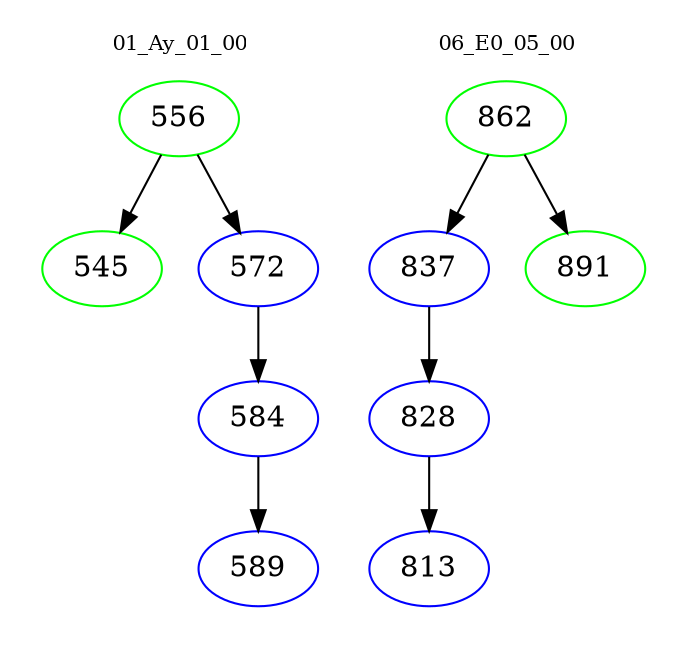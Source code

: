 digraph{
subgraph cluster_0 {
color = white
label = "01_Ay_01_00";
fontsize=10;
T0_556 [label="556", color="green"]
T0_556 -> T0_545 [color="black"]
T0_545 [label="545", color="green"]
T0_556 -> T0_572 [color="black"]
T0_572 [label="572", color="blue"]
T0_572 -> T0_584 [color="black"]
T0_584 [label="584", color="blue"]
T0_584 -> T0_589 [color="black"]
T0_589 [label="589", color="blue"]
}
subgraph cluster_1 {
color = white
label = "06_E0_05_00";
fontsize=10;
T1_862 [label="862", color="green"]
T1_862 -> T1_837 [color="black"]
T1_837 [label="837", color="blue"]
T1_837 -> T1_828 [color="black"]
T1_828 [label="828", color="blue"]
T1_828 -> T1_813 [color="black"]
T1_813 [label="813", color="blue"]
T1_862 -> T1_891 [color="black"]
T1_891 [label="891", color="green"]
}
}
